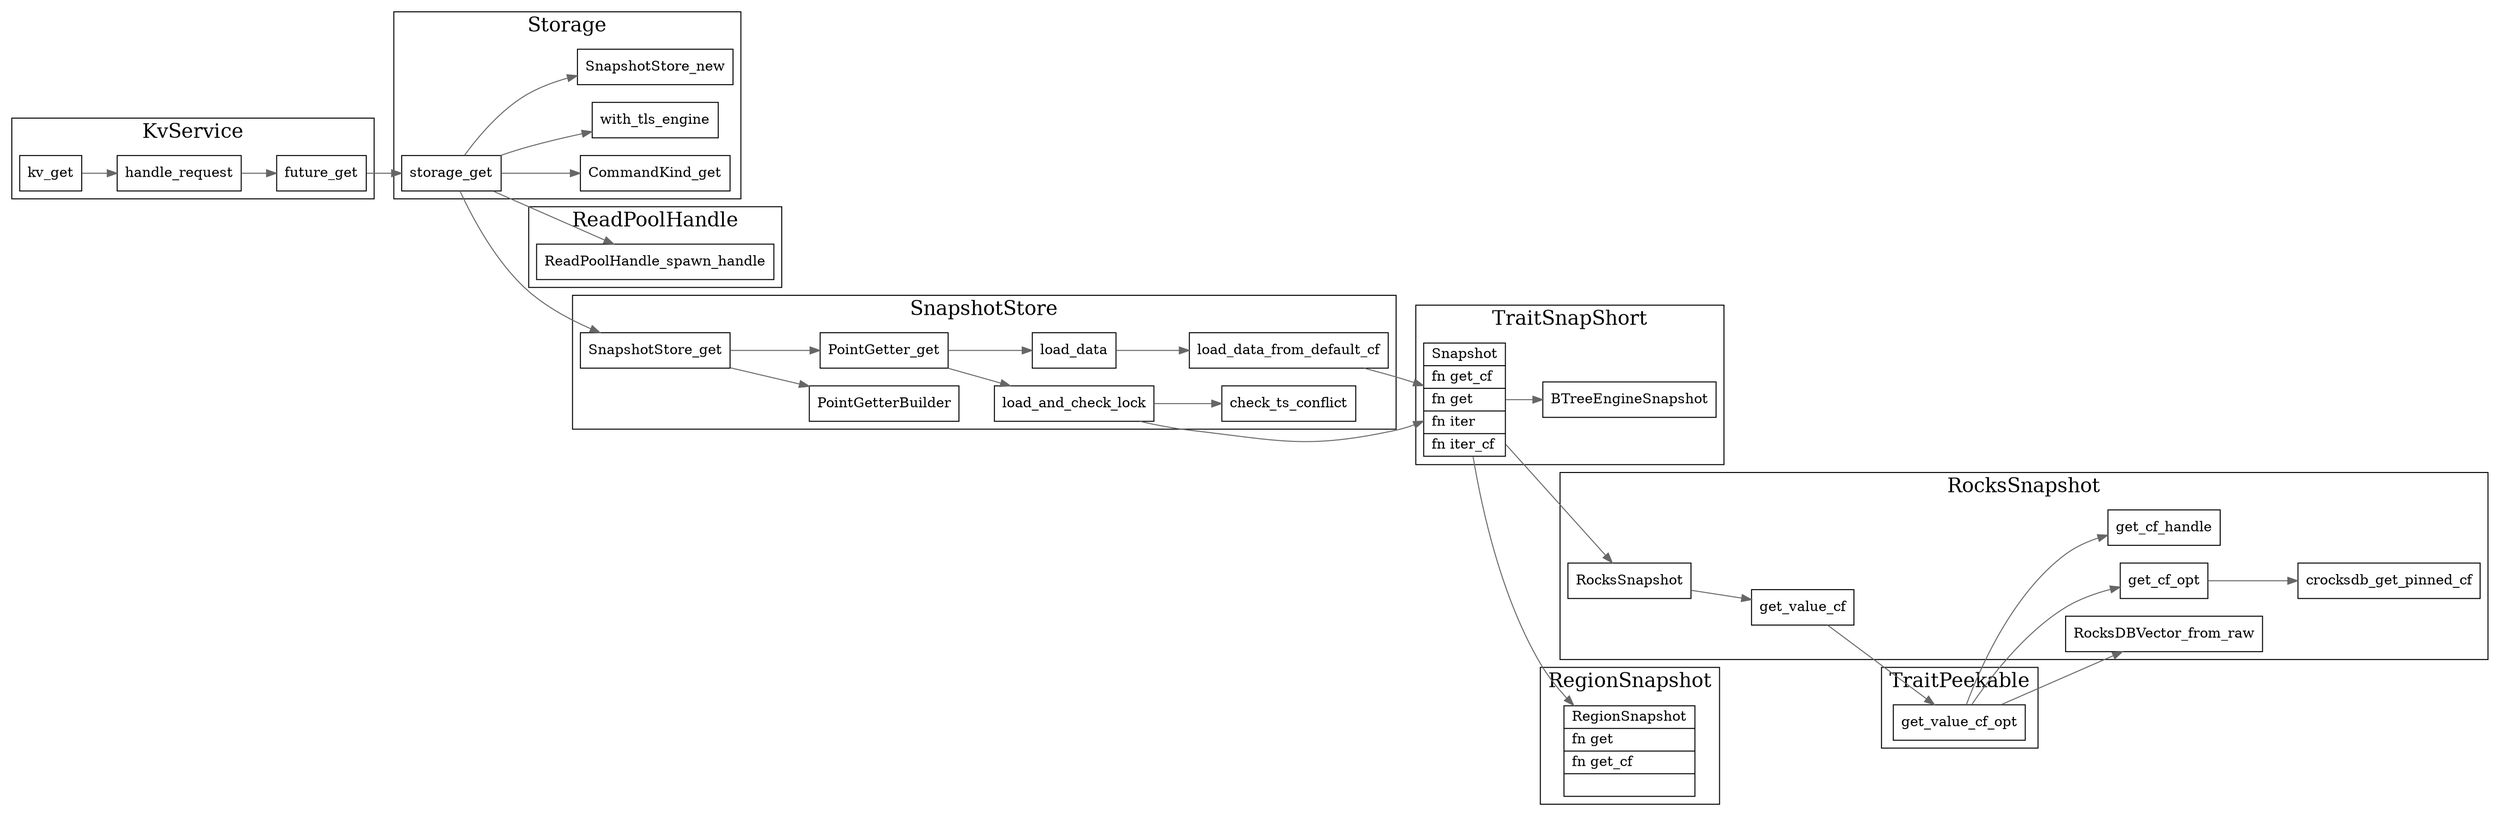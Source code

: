 digraph kv_get {
  node[shape=box];
  edge[color=gray40];
  newrank=true;
  rankdir=LR;
  subgraph cluster_ReadPoolHandle {
    graph[label="ReadPoolHandle";fontsize=20;];
    ReadPoolHandle_spawn_handle;
  }

  subgraph cluster_TraitPeekable {
    graph[label="TraitPeekable";fontsize=20;];
    get_value_cf_opt;
  }

  subgraph cluster_RocksSnapshot {
    graph[label="RocksSnapshot";fontsize=20;];
    RocksSnapshot[
      shape="record";
      label="{{
        RocksSnapshot|
        <get_cf> get_cf\l
      }}";
    ];
    RocksSnapshot:get_cf -> get_value_cf -> get_value_cf_opt;
    get_value_cf_opt -> {
      get_cf_handle;
      get_cf_opt;
      RocksDBVector_from_raw;
    }
    get_cf_opt -> {
      crocksdb_get_pinned_cf;
    }
  }

  subgraph cluster_RegionSnapshot {
    graph[label="RegionSnapshot";fontsize=20;];
    RegionSnapshot[
      shape="record";
      label="{{
        RegionSnapshot|
        fn get\l|
        fn get_cf\l|
      }}";
    ];
    
  }
  subgraph cluster_TraitSnapShort {
    graph[label="TraitSnapShort";fontsize=20;];
    Snapshot[
      shape="record";
      label="{{
        Snapshot|
        <get_cf> fn get_cf\l|
        fn get\l|
        fn iter\l|
        fn iter_cf\l
      }}";
    ];
    Snapshot -> {
      RegionSnapshot;
      BTreeEngineSnapshot;
      RocksSnapshot;
    };
    BTreeEngineSnapshot[
      shape="record";
      label="{{
        BTreeEngineSnapshot
      }}";
    ];
    RocksSnapshot[
      shape="record";
      label="{{
        RocksSnapshot
      }}";
    ];
  }
  subgraph cluster_SnapshotStore {
    graph[label="SnapshotStore";fontsize=20;];
    SnapshotStore_get ->{
      PointGetterBuilder;
      PointGetter_get;
    }
    PointGetter_get -> {
      load_and_check_lock;
      load_data;
    };
    load_data -> {
      load_data_from_default_cf;
    }
    load_data_from_default_cf -> {
      Snapshot:get_cf;
    }
    load_and_check_lock -> {
      check_ts_conflict;
      Snapshot:get_cf;
    }
  }

  subgraph cluster_Storage {
    graph[label="Storage";fontsize=20;];
    storage_get -> {
      CommandKind_get;
      ReadPoolHandle_spawn_handle;
      with_tls_engine;
      SnapshotStore_new;
      SnapshotStore_get;
    }
    
  }
  subgraph cluster_KvService {
    graph[label="KvService";fontsize=20;];
    kv_get -> handle_request -> future_get -> {
      storage_get;
    };
  }
}
